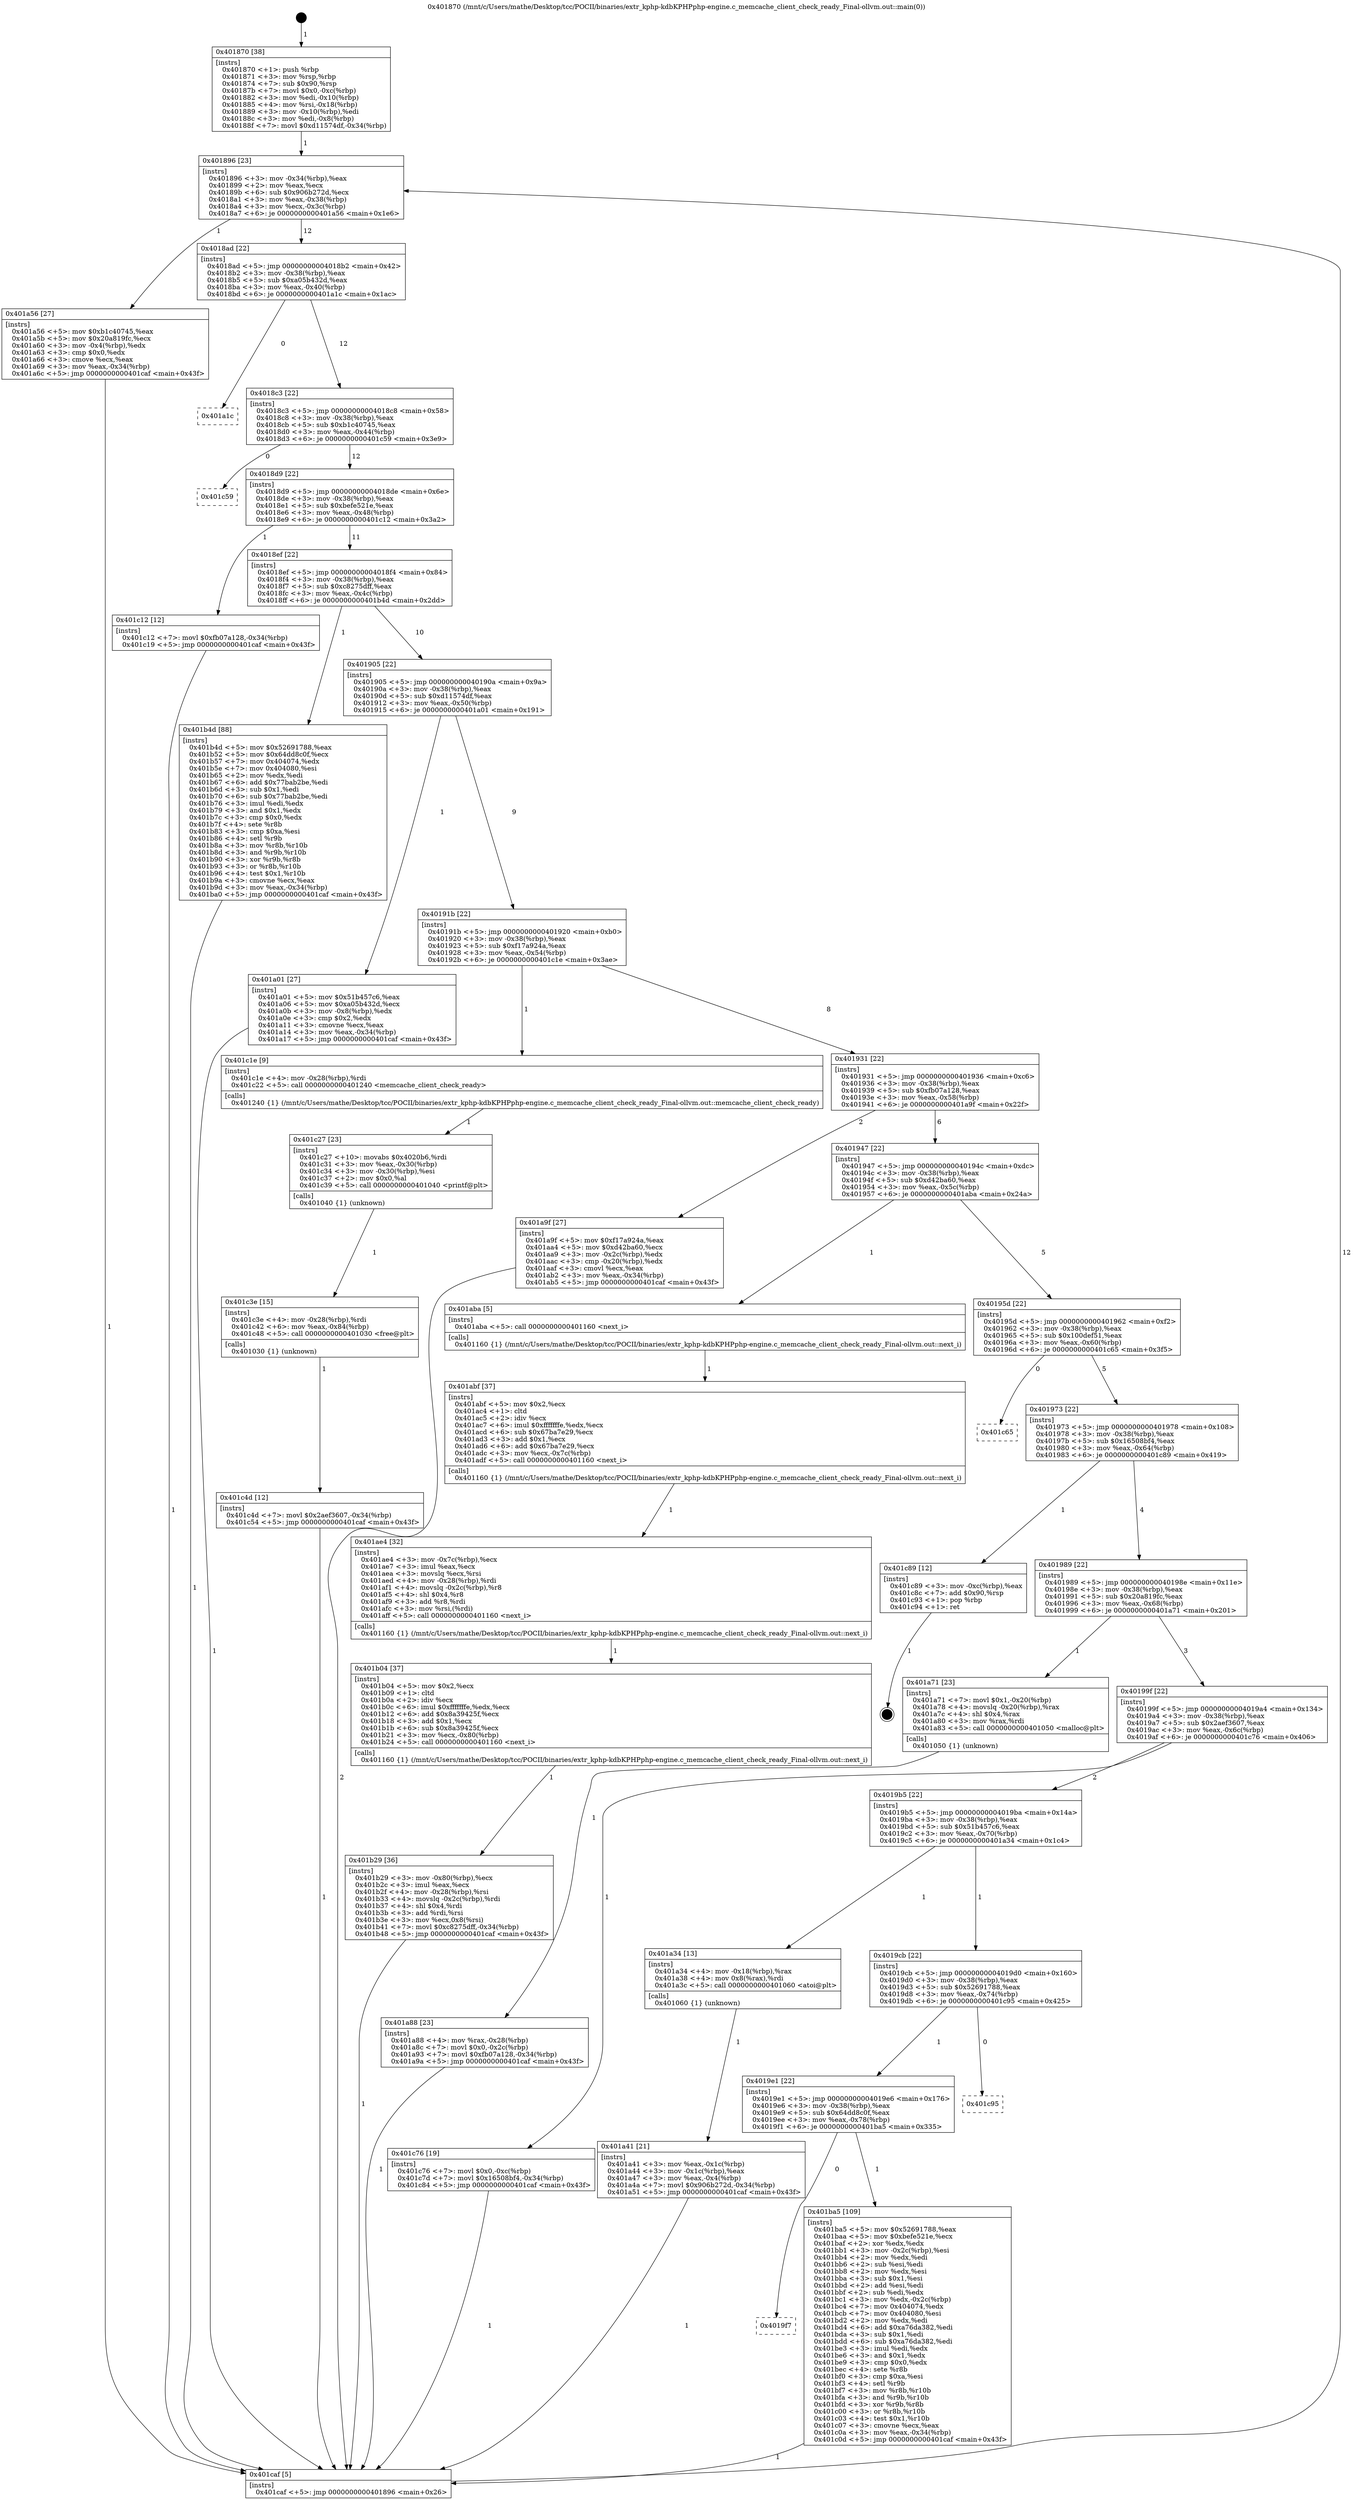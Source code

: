 digraph "0x401870" {
  label = "0x401870 (/mnt/c/Users/mathe/Desktop/tcc/POCII/binaries/extr_kphp-kdbKPHPphp-engine.c_memcache_client_check_ready_Final-ollvm.out::main(0))"
  labelloc = "t"
  node[shape=record]

  Entry [label="",width=0.3,height=0.3,shape=circle,fillcolor=black,style=filled]
  "0x401896" [label="{
     0x401896 [23]\l
     | [instrs]\l
     &nbsp;&nbsp;0x401896 \<+3\>: mov -0x34(%rbp),%eax\l
     &nbsp;&nbsp;0x401899 \<+2\>: mov %eax,%ecx\l
     &nbsp;&nbsp;0x40189b \<+6\>: sub $0x906b272d,%ecx\l
     &nbsp;&nbsp;0x4018a1 \<+3\>: mov %eax,-0x38(%rbp)\l
     &nbsp;&nbsp;0x4018a4 \<+3\>: mov %ecx,-0x3c(%rbp)\l
     &nbsp;&nbsp;0x4018a7 \<+6\>: je 0000000000401a56 \<main+0x1e6\>\l
  }"]
  "0x401a56" [label="{
     0x401a56 [27]\l
     | [instrs]\l
     &nbsp;&nbsp;0x401a56 \<+5\>: mov $0xb1c40745,%eax\l
     &nbsp;&nbsp;0x401a5b \<+5\>: mov $0x20a819fc,%ecx\l
     &nbsp;&nbsp;0x401a60 \<+3\>: mov -0x4(%rbp),%edx\l
     &nbsp;&nbsp;0x401a63 \<+3\>: cmp $0x0,%edx\l
     &nbsp;&nbsp;0x401a66 \<+3\>: cmove %ecx,%eax\l
     &nbsp;&nbsp;0x401a69 \<+3\>: mov %eax,-0x34(%rbp)\l
     &nbsp;&nbsp;0x401a6c \<+5\>: jmp 0000000000401caf \<main+0x43f\>\l
  }"]
  "0x4018ad" [label="{
     0x4018ad [22]\l
     | [instrs]\l
     &nbsp;&nbsp;0x4018ad \<+5\>: jmp 00000000004018b2 \<main+0x42\>\l
     &nbsp;&nbsp;0x4018b2 \<+3\>: mov -0x38(%rbp),%eax\l
     &nbsp;&nbsp;0x4018b5 \<+5\>: sub $0xa05b432d,%eax\l
     &nbsp;&nbsp;0x4018ba \<+3\>: mov %eax,-0x40(%rbp)\l
     &nbsp;&nbsp;0x4018bd \<+6\>: je 0000000000401a1c \<main+0x1ac\>\l
  }"]
  Exit [label="",width=0.3,height=0.3,shape=circle,fillcolor=black,style=filled,peripheries=2]
  "0x401a1c" [label="{
     0x401a1c\l
  }", style=dashed]
  "0x4018c3" [label="{
     0x4018c3 [22]\l
     | [instrs]\l
     &nbsp;&nbsp;0x4018c3 \<+5\>: jmp 00000000004018c8 \<main+0x58\>\l
     &nbsp;&nbsp;0x4018c8 \<+3\>: mov -0x38(%rbp),%eax\l
     &nbsp;&nbsp;0x4018cb \<+5\>: sub $0xb1c40745,%eax\l
     &nbsp;&nbsp;0x4018d0 \<+3\>: mov %eax,-0x44(%rbp)\l
     &nbsp;&nbsp;0x4018d3 \<+6\>: je 0000000000401c59 \<main+0x3e9\>\l
  }"]
  "0x401c4d" [label="{
     0x401c4d [12]\l
     | [instrs]\l
     &nbsp;&nbsp;0x401c4d \<+7\>: movl $0x2aef3607,-0x34(%rbp)\l
     &nbsp;&nbsp;0x401c54 \<+5\>: jmp 0000000000401caf \<main+0x43f\>\l
  }"]
  "0x401c59" [label="{
     0x401c59\l
  }", style=dashed]
  "0x4018d9" [label="{
     0x4018d9 [22]\l
     | [instrs]\l
     &nbsp;&nbsp;0x4018d9 \<+5\>: jmp 00000000004018de \<main+0x6e\>\l
     &nbsp;&nbsp;0x4018de \<+3\>: mov -0x38(%rbp),%eax\l
     &nbsp;&nbsp;0x4018e1 \<+5\>: sub $0xbefe521e,%eax\l
     &nbsp;&nbsp;0x4018e6 \<+3\>: mov %eax,-0x48(%rbp)\l
     &nbsp;&nbsp;0x4018e9 \<+6\>: je 0000000000401c12 \<main+0x3a2\>\l
  }"]
  "0x401c3e" [label="{
     0x401c3e [15]\l
     | [instrs]\l
     &nbsp;&nbsp;0x401c3e \<+4\>: mov -0x28(%rbp),%rdi\l
     &nbsp;&nbsp;0x401c42 \<+6\>: mov %eax,-0x84(%rbp)\l
     &nbsp;&nbsp;0x401c48 \<+5\>: call 0000000000401030 \<free@plt\>\l
     | [calls]\l
     &nbsp;&nbsp;0x401030 \{1\} (unknown)\l
  }"]
  "0x401c12" [label="{
     0x401c12 [12]\l
     | [instrs]\l
     &nbsp;&nbsp;0x401c12 \<+7\>: movl $0xfb07a128,-0x34(%rbp)\l
     &nbsp;&nbsp;0x401c19 \<+5\>: jmp 0000000000401caf \<main+0x43f\>\l
  }"]
  "0x4018ef" [label="{
     0x4018ef [22]\l
     | [instrs]\l
     &nbsp;&nbsp;0x4018ef \<+5\>: jmp 00000000004018f4 \<main+0x84\>\l
     &nbsp;&nbsp;0x4018f4 \<+3\>: mov -0x38(%rbp),%eax\l
     &nbsp;&nbsp;0x4018f7 \<+5\>: sub $0xc8275dff,%eax\l
     &nbsp;&nbsp;0x4018fc \<+3\>: mov %eax,-0x4c(%rbp)\l
     &nbsp;&nbsp;0x4018ff \<+6\>: je 0000000000401b4d \<main+0x2dd\>\l
  }"]
  "0x401c27" [label="{
     0x401c27 [23]\l
     | [instrs]\l
     &nbsp;&nbsp;0x401c27 \<+10\>: movabs $0x4020b6,%rdi\l
     &nbsp;&nbsp;0x401c31 \<+3\>: mov %eax,-0x30(%rbp)\l
     &nbsp;&nbsp;0x401c34 \<+3\>: mov -0x30(%rbp),%esi\l
     &nbsp;&nbsp;0x401c37 \<+2\>: mov $0x0,%al\l
     &nbsp;&nbsp;0x401c39 \<+5\>: call 0000000000401040 \<printf@plt\>\l
     | [calls]\l
     &nbsp;&nbsp;0x401040 \{1\} (unknown)\l
  }"]
  "0x401b4d" [label="{
     0x401b4d [88]\l
     | [instrs]\l
     &nbsp;&nbsp;0x401b4d \<+5\>: mov $0x52691788,%eax\l
     &nbsp;&nbsp;0x401b52 \<+5\>: mov $0x64dd8c0f,%ecx\l
     &nbsp;&nbsp;0x401b57 \<+7\>: mov 0x404074,%edx\l
     &nbsp;&nbsp;0x401b5e \<+7\>: mov 0x404080,%esi\l
     &nbsp;&nbsp;0x401b65 \<+2\>: mov %edx,%edi\l
     &nbsp;&nbsp;0x401b67 \<+6\>: add $0x77bab2be,%edi\l
     &nbsp;&nbsp;0x401b6d \<+3\>: sub $0x1,%edi\l
     &nbsp;&nbsp;0x401b70 \<+6\>: sub $0x77bab2be,%edi\l
     &nbsp;&nbsp;0x401b76 \<+3\>: imul %edi,%edx\l
     &nbsp;&nbsp;0x401b79 \<+3\>: and $0x1,%edx\l
     &nbsp;&nbsp;0x401b7c \<+3\>: cmp $0x0,%edx\l
     &nbsp;&nbsp;0x401b7f \<+4\>: sete %r8b\l
     &nbsp;&nbsp;0x401b83 \<+3\>: cmp $0xa,%esi\l
     &nbsp;&nbsp;0x401b86 \<+4\>: setl %r9b\l
     &nbsp;&nbsp;0x401b8a \<+3\>: mov %r8b,%r10b\l
     &nbsp;&nbsp;0x401b8d \<+3\>: and %r9b,%r10b\l
     &nbsp;&nbsp;0x401b90 \<+3\>: xor %r9b,%r8b\l
     &nbsp;&nbsp;0x401b93 \<+3\>: or %r8b,%r10b\l
     &nbsp;&nbsp;0x401b96 \<+4\>: test $0x1,%r10b\l
     &nbsp;&nbsp;0x401b9a \<+3\>: cmovne %ecx,%eax\l
     &nbsp;&nbsp;0x401b9d \<+3\>: mov %eax,-0x34(%rbp)\l
     &nbsp;&nbsp;0x401ba0 \<+5\>: jmp 0000000000401caf \<main+0x43f\>\l
  }"]
  "0x401905" [label="{
     0x401905 [22]\l
     | [instrs]\l
     &nbsp;&nbsp;0x401905 \<+5\>: jmp 000000000040190a \<main+0x9a\>\l
     &nbsp;&nbsp;0x40190a \<+3\>: mov -0x38(%rbp),%eax\l
     &nbsp;&nbsp;0x40190d \<+5\>: sub $0xd11574df,%eax\l
     &nbsp;&nbsp;0x401912 \<+3\>: mov %eax,-0x50(%rbp)\l
     &nbsp;&nbsp;0x401915 \<+6\>: je 0000000000401a01 \<main+0x191\>\l
  }"]
  "0x4019f7" [label="{
     0x4019f7\l
  }", style=dashed]
  "0x401a01" [label="{
     0x401a01 [27]\l
     | [instrs]\l
     &nbsp;&nbsp;0x401a01 \<+5\>: mov $0x51b457c6,%eax\l
     &nbsp;&nbsp;0x401a06 \<+5\>: mov $0xa05b432d,%ecx\l
     &nbsp;&nbsp;0x401a0b \<+3\>: mov -0x8(%rbp),%edx\l
     &nbsp;&nbsp;0x401a0e \<+3\>: cmp $0x2,%edx\l
     &nbsp;&nbsp;0x401a11 \<+3\>: cmovne %ecx,%eax\l
     &nbsp;&nbsp;0x401a14 \<+3\>: mov %eax,-0x34(%rbp)\l
     &nbsp;&nbsp;0x401a17 \<+5\>: jmp 0000000000401caf \<main+0x43f\>\l
  }"]
  "0x40191b" [label="{
     0x40191b [22]\l
     | [instrs]\l
     &nbsp;&nbsp;0x40191b \<+5\>: jmp 0000000000401920 \<main+0xb0\>\l
     &nbsp;&nbsp;0x401920 \<+3\>: mov -0x38(%rbp),%eax\l
     &nbsp;&nbsp;0x401923 \<+5\>: sub $0xf17a924a,%eax\l
     &nbsp;&nbsp;0x401928 \<+3\>: mov %eax,-0x54(%rbp)\l
     &nbsp;&nbsp;0x40192b \<+6\>: je 0000000000401c1e \<main+0x3ae\>\l
  }"]
  "0x401caf" [label="{
     0x401caf [5]\l
     | [instrs]\l
     &nbsp;&nbsp;0x401caf \<+5\>: jmp 0000000000401896 \<main+0x26\>\l
  }"]
  "0x401870" [label="{
     0x401870 [38]\l
     | [instrs]\l
     &nbsp;&nbsp;0x401870 \<+1\>: push %rbp\l
     &nbsp;&nbsp;0x401871 \<+3\>: mov %rsp,%rbp\l
     &nbsp;&nbsp;0x401874 \<+7\>: sub $0x90,%rsp\l
     &nbsp;&nbsp;0x40187b \<+7\>: movl $0x0,-0xc(%rbp)\l
     &nbsp;&nbsp;0x401882 \<+3\>: mov %edi,-0x10(%rbp)\l
     &nbsp;&nbsp;0x401885 \<+4\>: mov %rsi,-0x18(%rbp)\l
     &nbsp;&nbsp;0x401889 \<+3\>: mov -0x10(%rbp),%edi\l
     &nbsp;&nbsp;0x40188c \<+3\>: mov %edi,-0x8(%rbp)\l
     &nbsp;&nbsp;0x40188f \<+7\>: movl $0xd11574df,-0x34(%rbp)\l
  }"]
  "0x401ba5" [label="{
     0x401ba5 [109]\l
     | [instrs]\l
     &nbsp;&nbsp;0x401ba5 \<+5\>: mov $0x52691788,%eax\l
     &nbsp;&nbsp;0x401baa \<+5\>: mov $0xbefe521e,%ecx\l
     &nbsp;&nbsp;0x401baf \<+2\>: xor %edx,%edx\l
     &nbsp;&nbsp;0x401bb1 \<+3\>: mov -0x2c(%rbp),%esi\l
     &nbsp;&nbsp;0x401bb4 \<+2\>: mov %edx,%edi\l
     &nbsp;&nbsp;0x401bb6 \<+2\>: sub %esi,%edi\l
     &nbsp;&nbsp;0x401bb8 \<+2\>: mov %edx,%esi\l
     &nbsp;&nbsp;0x401bba \<+3\>: sub $0x1,%esi\l
     &nbsp;&nbsp;0x401bbd \<+2\>: add %esi,%edi\l
     &nbsp;&nbsp;0x401bbf \<+2\>: sub %edi,%edx\l
     &nbsp;&nbsp;0x401bc1 \<+3\>: mov %edx,-0x2c(%rbp)\l
     &nbsp;&nbsp;0x401bc4 \<+7\>: mov 0x404074,%edx\l
     &nbsp;&nbsp;0x401bcb \<+7\>: mov 0x404080,%esi\l
     &nbsp;&nbsp;0x401bd2 \<+2\>: mov %edx,%edi\l
     &nbsp;&nbsp;0x401bd4 \<+6\>: add $0xa76da382,%edi\l
     &nbsp;&nbsp;0x401bda \<+3\>: sub $0x1,%edi\l
     &nbsp;&nbsp;0x401bdd \<+6\>: sub $0xa76da382,%edi\l
     &nbsp;&nbsp;0x401be3 \<+3\>: imul %edi,%edx\l
     &nbsp;&nbsp;0x401be6 \<+3\>: and $0x1,%edx\l
     &nbsp;&nbsp;0x401be9 \<+3\>: cmp $0x0,%edx\l
     &nbsp;&nbsp;0x401bec \<+4\>: sete %r8b\l
     &nbsp;&nbsp;0x401bf0 \<+3\>: cmp $0xa,%esi\l
     &nbsp;&nbsp;0x401bf3 \<+4\>: setl %r9b\l
     &nbsp;&nbsp;0x401bf7 \<+3\>: mov %r8b,%r10b\l
     &nbsp;&nbsp;0x401bfa \<+3\>: and %r9b,%r10b\l
     &nbsp;&nbsp;0x401bfd \<+3\>: xor %r9b,%r8b\l
     &nbsp;&nbsp;0x401c00 \<+3\>: or %r8b,%r10b\l
     &nbsp;&nbsp;0x401c03 \<+4\>: test $0x1,%r10b\l
     &nbsp;&nbsp;0x401c07 \<+3\>: cmovne %ecx,%eax\l
     &nbsp;&nbsp;0x401c0a \<+3\>: mov %eax,-0x34(%rbp)\l
     &nbsp;&nbsp;0x401c0d \<+5\>: jmp 0000000000401caf \<main+0x43f\>\l
  }"]
  "0x401c1e" [label="{
     0x401c1e [9]\l
     | [instrs]\l
     &nbsp;&nbsp;0x401c1e \<+4\>: mov -0x28(%rbp),%rdi\l
     &nbsp;&nbsp;0x401c22 \<+5\>: call 0000000000401240 \<memcache_client_check_ready\>\l
     | [calls]\l
     &nbsp;&nbsp;0x401240 \{1\} (/mnt/c/Users/mathe/Desktop/tcc/POCII/binaries/extr_kphp-kdbKPHPphp-engine.c_memcache_client_check_ready_Final-ollvm.out::memcache_client_check_ready)\l
  }"]
  "0x401931" [label="{
     0x401931 [22]\l
     | [instrs]\l
     &nbsp;&nbsp;0x401931 \<+5\>: jmp 0000000000401936 \<main+0xc6\>\l
     &nbsp;&nbsp;0x401936 \<+3\>: mov -0x38(%rbp),%eax\l
     &nbsp;&nbsp;0x401939 \<+5\>: sub $0xfb07a128,%eax\l
     &nbsp;&nbsp;0x40193e \<+3\>: mov %eax,-0x58(%rbp)\l
     &nbsp;&nbsp;0x401941 \<+6\>: je 0000000000401a9f \<main+0x22f\>\l
  }"]
  "0x4019e1" [label="{
     0x4019e1 [22]\l
     | [instrs]\l
     &nbsp;&nbsp;0x4019e1 \<+5\>: jmp 00000000004019e6 \<main+0x176\>\l
     &nbsp;&nbsp;0x4019e6 \<+3\>: mov -0x38(%rbp),%eax\l
     &nbsp;&nbsp;0x4019e9 \<+5\>: sub $0x64dd8c0f,%eax\l
     &nbsp;&nbsp;0x4019ee \<+3\>: mov %eax,-0x78(%rbp)\l
     &nbsp;&nbsp;0x4019f1 \<+6\>: je 0000000000401ba5 \<main+0x335\>\l
  }"]
  "0x401a9f" [label="{
     0x401a9f [27]\l
     | [instrs]\l
     &nbsp;&nbsp;0x401a9f \<+5\>: mov $0xf17a924a,%eax\l
     &nbsp;&nbsp;0x401aa4 \<+5\>: mov $0xd42ba60,%ecx\l
     &nbsp;&nbsp;0x401aa9 \<+3\>: mov -0x2c(%rbp),%edx\l
     &nbsp;&nbsp;0x401aac \<+3\>: cmp -0x20(%rbp),%edx\l
     &nbsp;&nbsp;0x401aaf \<+3\>: cmovl %ecx,%eax\l
     &nbsp;&nbsp;0x401ab2 \<+3\>: mov %eax,-0x34(%rbp)\l
     &nbsp;&nbsp;0x401ab5 \<+5\>: jmp 0000000000401caf \<main+0x43f\>\l
  }"]
  "0x401947" [label="{
     0x401947 [22]\l
     | [instrs]\l
     &nbsp;&nbsp;0x401947 \<+5\>: jmp 000000000040194c \<main+0xdc\>\l
     &nbsp;&nbsp;0x40194c \<+3\>: mov -0x38(%rbp),%eax\l
     &nbsp;&nbsp;0x40194f \<+5\>: sub $0xd42ba60,%eax\l
     &nbsp;&nbsp;0x401954 \<+3\>: mov %eax,-0x5c(%rbp)\l
     &nbsp;&nbsp;0x401957 \<+6\>: je 0000000000401aba \<main+0x24a\>\l
  }"]
  "0x401c95" [label="{
     0x401c95\l
  }", style=dashed]
  "0x401aba" [label="{
     0x401aba [5]\l
     | [instrs]\l
     &nbsp;&nbsp;0x401aba \<+5\>: call 0000000000401160 \<next_i\>\l
     | [calls]\l
     &nbsp;&nbsp;0x401160 \{1\} (/mnt/c/Users/mathe/Desktop/tcc/POCII/binaries/extr_kphp-kdbKPHPphp-engine.c_memcache_client_check_ready_Final-ollvm.out::next_i)\l
  }"]
  "0x40195d" [label="{
     0x40195d [22]\l
     | [instrs]\l
     &nbsp;&nbsp;0x40195d \<+5\>: jmp 0000000000401962 \<main+0xf2\>\l
     &nbsp;&nbsp;0x401962 \<+3\>: mov -0x38(%rbp),%eax\l
     &nbsp;&nbsp;0x401965 \<+5\>: sub $0x100def51,%eax\l
     &nbsp;&nbsp;0x40196a \<+3\>: mov %eax,-0x60(%rbp)\l
     &nbsp;&nbsp;0x40196d \<+6\>: je 0000000000401c65 \<main+0x3f5\>\l
  }"]
  "0x401b29" [label="{
     0x401b29 [36]\l
     | [instrs]\l
     &nbsp;&nbsp;0x401b29 \<+3\>: mov -0x80(%rbp),%ecx\l
     &nbsp;&nbsp;0x401b2c \<+3\>: imul %eax,%ecx\l
     &nbsp;&nbsp;0x401b2f \<+4\>: mov -0x28(%rbp),%rsi\l
     &nbsp;&nbsp;0x401b33 \<+4\>: movslq -0x2c(%rbp),%rdi\l
     &nbsp;&nbsp;0x401b37 \<+4\>: shl $0x4,%rdi\l
     &nbsp;&nbsp;0x401b3b \<+3\>: add %rdi,%rsi\l
     &nbsp;&nbsp;0x401b3e \<+3\>: mov %ecx,0x8(%rsi)\l
     &nbsp;&nbsp;0x401b41 \<+7\>: movl $0xc8275dff,-0x34(%rbp)\l
     &nbsp;&nbsp;0x401b48 \<+5\>: jmp 0000000000401caf \<main+0x43f\>\l
  }"]
  "0x401c65" [label="{
     0x401c65\l
  }", style=dashed]
  "0x401973" [label="{
     0x401973 [22]\l
     | [instrs]\l
     &nbsp;&nbsp;0x401973 \<+5\>: jmp 0000000000401978 \<main+0x108\>\l
     &nbsp;&nbsp;0x401978 \<+3\>: mov -0x38(%rbp),%eax\l
     &nbsp;&nbsp;0x40197b \<+5\>: sub $0x16508bf4,%eax\l
     &nbsp;&nbsp;0x401980 \<+3\>: mov %eax,-0x64(%rbp)\l
     &nbsp;&nbsp;0x401983 \<+6\>: je 0000000000401c89 \<main+0x419\>\l
  }"]
  "0x401b04" [label="{
     0x401b04 [37]\l
     | [instrs]\l
     &nbsp;&nbsp;0x401b04 \<+5\>: mov $0x2,%ecx\l
     &nbsp;&nbsp;0x401b09 \<+1\>: cltd\l
     &nbsp;&nbsp;0x401b0a \<+2\>: idiv %ecx\l
     &nbsp;&nbsp;0x401b0c \<+6\>: imul $0xfffffffe,%edx,%ecx\l
     &nbsp;&nbsp;0x401b12 \<+6\>: add $0x8a39425f,%ecx\l
     &nbsp;&nbsp;0x401b18 \<+3\>: add $0x1,%ecx\l
     &nbsp;&nbsp;0x401b1b \<+6\>: sub $0x8a39425f,%ecx\l
     &nbsp;&nbsp;0x401b21 \<+3\>: mov %ecx,-0x80(%rbp)\l
     &nbsp;&nbsp;0x401b24 \<+5\>: call 0000000000401160 \<next_i\>\l
     | [calls]\l
     &nbsp;&nbsp;0x401160 \{1\} (/mnt/c/Users/mathe/Desktop/tcc/POCII/binaries/extr_kphp-kdbKPHPphp-engine.c_memcache_client_check_ready_Final-ollvm.out::next_i)\l
  }"]
  "0x401c89" [label="{
     0x401c89 [12]\l
     | [instrs]\l
     &nbsp;&nbsp;0x401c89 \<+3\>: mov -0xc(%rbp),%eax\l
     &nbsp;&nbsp;0x401c8c \<+7\>: add $0x90,%rsp\l
     &nbsp;&nbsp;0x401c93 \<+1\>: pop %rbp\l
     &nbsp;&nbsp;0x401c94 \<+1\>: ret\l
  }"]
  "0x401989" [label="{
     0x401989 [22]\l
     | [instrs]\l
     &nbsp;&nbsp;0x401989 \<+5\>: jmp 000000000040198e \<main+0x11e\>\l
     &nbsp;&nbsp;0x40198e \<+3\>: mov -0x38(%rbp),%eax\l
     &nbsp;&nbsp;0x401991 \<+5\>: sub $0x20a819fc,%eax\l
     &nbsp;&nbsp;0x401996 \<+3\>: mov %eax,-0x68(%rbp)\l
     &nbsp;&nbsp;0x401999 \<+6\>: je 0000000000401a71 \<main+0x201\>\l
  }"]
  "0x401ae4" [label="{
     0x401ae4 [32]\l
     | [instrs]\l
     &nbsp;&nbsp;0x401ae4 \<+3\>: mov -0x7c(%rbp),%ecx\l
     &nbsp;&nbsp;0x401ae7 \<+3\>: imul %eax,%ecx\l
     &nbsp;&nbsp;0x401aea \<+3\>: movslq %ecx,%rsi\l
     &nbsp;&nbsp;0x401aed \<+4\>: mov -0x28(%rbp),%rdi\l
     &nbsp;&nbsp;0x401af1 \<+4\>: movslq -0x2c(%rbp),%r8\l
     &nbsp;&nbsp;0x401af5 \<+4\>: shl $0x4,%r8\l
     &nbsp;&nbsp;0x401af9 \<+3\>: add %r8,%rdi\l
     &nbsp;&nbsp;0x401afc \<+3\>: mov %rsi,(%rdi)\l
     &nbsp;&nbsp;0x401aff \<+5\>: call 0000000000401160 \<next_i\>\l
     | [calls]\l
     &nbsp;&nbsp;0x401160 \{1\} (/mnt/c/Users/mathe/Desktop/tcc/POCII/binaries/extr_kphp-kdbKPHPphp-engine.c_memcache_client_check_ready_Final-ollvm.out::next_i)\l
  }"]
  "0x401a71" [label="{
     0x401a71 [23]\l
     | [instrs]\l
     &nbsp;&nbsp;0x401a71 \<+7\>: movl $0x1,-0x20(%rbp)\l
     &nbsp;&nbsp;0x401a78 \<+4\>: movslq -0x20(%rbp),%rax\l
     &nbsp;&nbsp;0x401a7c \<+4\>: shl $0x4,%rax\l
     &nbsp;&nbsp;0x401a80 \<+3\>: mov %rax,%rdi\l
     &nbsp;&nbsp;0x401a83 \<+5\>: call 0000000000401050 \<malloc@plt\>\l
     | [calls]\l
     &nbsp;&nbsp;0x401050 \{1\} (unknown)\l
  }"]
  "0x40199f" [label="{
     0x40199f [22]\l
     | [instrs]\l
     &nbsp;&nbsp;0x40199f \<+5\>: jmp 00000000004019a4 \<main+0x134\>\l
     &nbsp;&nbsp;0x4019a4 \<+3\>: mov -0x38(%rbp),%eax\l
     &nbsp;&nbsp;0x4019a7 \<+5\>: sub $0x2aef3607,%eax\l
     &nbsp;&nbsp;0x4019ac \<+3\>: mov %eax,-0x6c(%rbp)\l
     &nbsp;&nbsp;0x4019af \<+6\>: je 0000000000401c76 \<main+0x406\>\l
  }"]
  "0x401abf" [label="{
     0x401abf [37]\l
     | [instrs]\l
     &nbsp;&nbsp;0x401abf \<+5\>: mov $0x2,%ecx\l
     &nbsp;&nbsp;0x401ac4 \<+1\>: cltd\l
     &nbsp;&nbsp;0x401ac5 \<+2\>: idiv %ecx\l
     &nbsp;&nbsp;0x401ac7 \<+6\>: imul $0xfffffffe,%edx,%ecx\l
     &nbsp;&nbsp;0x401acd \<+6\>: sub $0x67ba7e29,%ecx\l
     &nbsp;&nbsp;0x401ad3 \<+3\>: add $0x1,%ecx\l
     &nbsp;&nbsp;0x401ad6 \<+6\>: add $0x67ba7e29,%ecx\l
     &nbsp;&nbsp;0x401adc \<+3\>: mov %ecx,-0x7c(%rbp)\l
     &nbsp;&nbsp;0x401adf \<+5\>: call 0000000000401160 \<next_i\>\l
     | [calls]\l
     &nbsp;&nbsp;0x401160 \{1\} (/mnt/c/Users/mathe/Desktop/tcc/POCII/binaries/extr_kphp-kdbKPHPphp-engine.c_memcache_client_check_ready_Final-ollvm.out::next_i)\l
  }"]
  "0x401c76" [label="{
     0x401c76 [19]\l
     | [instrs]\l
     &nbsp;&nbsp;0x401c76 \<+7\>: movl $0x0,-0xc(%rbp)\l
     &nbsp;&nbsp;0x401c7d \<+7\>: movl $0x16508bf4,-0x34(%rbp)\l
     &nbsp;&nbsp;0x401c84 \<+5\>: jmp 0000000000401caf \<main+0x43f\>\l
  }"]
  "0x4019b5" [label="{
     0x4019b5 [22]\l
     | [instrs]\l
     &nbsp;&nbsp;0x4019b5 \<+5\>: jmp 00000000004019ba \<main+0x14a\>\l
     &nbsp;&nbsp;0x4019ba \<+3\>: mov -0x38(%rbp),%eax\l
     &nbsp;&nbsp;0x4019bd \<+5\>: sub $0x51b457c6,%eax\l
     &nbsp;&nbsp;0x4019c2 \<+3\>: mov %eax,-0x70(%rbp)\l
     &nbsp;&nbsp;0x4019c5 \<+6\>: je 0000000000401a34 \<main+0x1c4\>\l
  }"]
  "0x401a88" [label="{
     0x401a88 [23]\l
     | [instrs]\l
     &nbsp;&nbsp;0x401a88 \<+4\>: mov %rax,-0x28(%rbp)\l
     &nbsp;&nbsp;0x401a8c \<+7\>: movl $0x0,-0x2c(%rbp)\l
     &nbsp;&nbsp;0x401a93 \<+7\>: movl $0xfb07a128,-0x34(%rbp)\l
     &nbsp;&nbsp;0x401a9a \<+5\>: jmp 0000000000401caf \<main+0x43f\>\l
  }"]
  "0x401a34" [label="{
     0x401a34 [13]\l
     | [instrs]\l
     &nbsp;&nbsp;0x401a34 \<+4\>: mov -0x18(%rbp),%rax\l
     &nbsp;&nbsp;0x401a38 \<+4\>: mov 0x8(%rax),%rdi\l
     &nbsp;&nbsp;0x401a3c \<+5\>: call 0000000000401060 \<atoi@plt\>\l
     | [calls]\l
     &nbsp;&nbsp;0x401060 \{1\} (unknown)\l
  }"]
  "0x4019cb" [label="{
     0x4019cb [22]\l
     | [instrs]\l
     &nbsp;&nbsp;0x4019cb \<+5\>: jmp 00000000004019d0 \<main+0x160\>\l
     &nbsp;&nbsp;0x4019d0 \<+3\>: mov -0x38(%rbp),%eax\l
     &nbsp;&nbsp;0x4019d3 \<+5\>: sub $0x52691788,%eax\l
     &nbsp;&nbsp;0x4019d8 \<+3\>: mov %eax,-0x74(%rbp)\l
     &nbsp;&nbsp;0x4019db \<+6\>: je 0000000000401c95 \<main+0x425\>\l
  }"]
  "0x401a41" [label="{
     0x401a41 [21]\l
     | [instrs]\l
     &nbsp;&nbsp;0x401a41 \<+3\>: mov %eax,-0x1c(%rbp)\l
     &nbsp;&nbsp;0x401a44 \<+3\>: mov -0x1c(%rbp),%eax\l
     &nbsp;&nbsp;0x401a47 \<+3\>: mov %eax,-0x4(%rbp)\l
     &nbsp;&nbsp;0x401a4a \<+7\>: movl $0x906b272d,-0x34(%rbp)\l
     &nbsp;&nbsp;0x401a51 \<+5\>: jmp 0000000000401caf \<main+0x43f\>\l
  }"]
  Entry -> "0x401870" [label=" 1"]
  "0x401896" -> "0x401a56" [label=" 1"]
  "0x401896" -> "0x4018ad" [label=" 12"]
  "0x401c89" -> Exit [label=" 1"]
  "0x4018ad" -> "0x401a1c" [label=" 0"]
  "0x4018ad" -> "0x4018c3" [label=" 12"]
  "0x401c76" -> "0x401caf" [label=" 1"]
  "0x4018c3" -> "0x401c59" [label=" 0"]
  "0x4018c3" -> "0x4018d9" [label=" 12"]
  "0x401c4d" -> "0x401caf" [label=" 1"]
  "0x4018d9" -> "0x401c12" [label=" 1"]
  "0x4018d9" -> "0x4018ef" [label=" 11"]
  "0x401c3e" -> "0x401c4d" [label=" 1"]
  "0x4018ef" -> "0x401b4d" [label=" 1"]
  "0x4018ef" -> "0x401905" [label=" 10"]
  "0x401c27" -> "0x401c3e" [label=" 1"]
  "0x401905" -> "0x401a01" [label=" 1"]
  "0x401905" -> "0x40191b" [label=" 9"]
  "0x401a01" -> "0x401caf" [label=" 1"]
  "0x401870" -> "0x401896" [label=" 1"]
  "0x401caf" -> "0x401896" [label=" 12"]
  "0x401c1e" -> "0x401c27" [label=" 1"]
  "0x40191b" -> "0x401c1e" [label=" 1"]
  "0x40191b" -> "0x401931" [label=" 8"]
  "0x401c12" -> "0x401caf" [label=" 1"]
  "0x401931" -> "0x401a9f" [label=" 2"]
  "0x401931" -> "0x401947" [label=" 6"]
  "0x4019e1" -> "0x4019f7" [label=" 0"]
  "0x401947" -> "0x401aba" [label=" 1"]
  "0x401947" -> "0x40195d" [label=" 5"]
  "0x4019e1" -> "0x401ba5" [label=" 1"]
  "0x40195d" -> "0x401c65" [label=" 0"]
  "0x40195d" -> "0x401973" [label=" 5"]
  "0x4019cb" -> "0x4019e1" [label=" 1"]
  "0x401973" -> "0x401c89" [label=" 1"]
  "0x401973" -> "0x401989" [label=" 4"]
  "0x4019cb" -> "0x401c95" [label=" 0"]
  "0x401989" -> "0x401a71" [label=" 1"]
  "0x401989" -> "0x40199f" [label=" 3"]
  "0x401ba5" -> "0x401caf" [label=" 1"]
  "0x40199f" -> "0x401c76" [label=" 1"]
  "0x40199f" -> "0x4019b5" [label=" 2"]
  "0x401b4d" -> "0x401caf" [label=" 1"]
  "0x4019b5" -> "0x401a34" [label=" 1"]
  "0x4019b5" -> "0x4019cb" [label=" 1"]
  "0x401a34" -> "0x401a41" [label=" 1"]
  "0x401a41" -> "0x401caf" [label=" 1"]
  "0x401a56" -> "0x401caf" [label=" 1"]
  "0x401a71" -> "0x401a88" [label=" 1"]
  "0x401a88" -> "0x401caf" [label=" 1"]
  "0x401a9f" -> "0x401caf" [label=" 2"]
  "0x401aba" -> "0x401abf" [label=" 1"]
  "0x401abf" -> "0x401ae4" [label=" 1"]
  "0x401ae4" -> "0x401b04" [label=" 1"]
  "0x401b04" -> "0x401b29" [label=" 1"]
  "0x401b29" -> "0x401caf" [label=" 1"]
}
